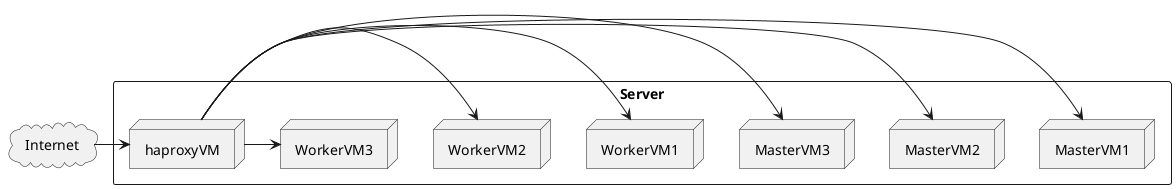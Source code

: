 @startuml


cloud "Internet" {
}
rectangle Server {
node "MasterVM1"
node "MasterVM2"
node "MasterVM3"
node "WorkerVM1"
node "WorkerVM2"
node "WorkerVM3"
node "haproxyVM" {
}
}
Internet -> haproxyVM
haproxyVM -> MasterVM1
haproxyVM -> MasterVM2
haproxyVM -> MasterVM3
haproxyVM -> WorkerVM1
haproxyVM -> WorkerVM2
haproxyVM -> WorkerVM3
@enduml